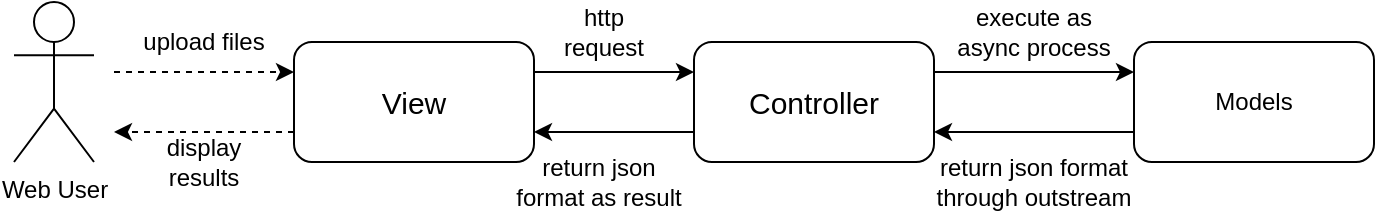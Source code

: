 <mxfile version="14.7.2" type="device"><diagram id="9uhiuLErceG6mo-fMBe3" name="Page-1"><mxGraphModel dx="1038" dy="580" grid="1" gridSize="10" guides="1" tooltips="1" connect="1" arrows="1" fold="1" page="1" pageScale="1" pageWidth="850" pageHeight="1100" math="0" shadow="0"><root><mxCell id="0"/><mxCell id="1" parent="0"/><mxCell id="_cyACb71CyPk5Mk1ciA3-1" value="Web User" style="shape=umlActor;verticalLabelPosition=bottom;verticalAlign=top;html=1;outlineConnect=0;" vertex="1" parent="1"><mxGeometry x="70" y="200" width="40" height="80" as="geometry"/></mxCell><mxCell id="_cyACb71CyPk5Mk1ciA3-3" value="&lt;font style=&quot;font-size: 15px&quot;&gt;View&lt;/font&gt;" style="rounded=1;whiteSpace=wrap;html=1;" vertex="1" parent="1"><mxGeometry x="210" y="220" width="120" height="60" as="geometry"/></mxCell><mxCell id="_cyACb71CyPk5Mk1ciA3-4" value="" style="endArrow=classic;html=1;exitX=1;exitY=0.25;exitDx=0;exitDy=0;entryX=0;entryY=0.25;entryDx=0;entryDy=0;" edge="1" parent="1" source="_cyACb71CyPk5Mk1ciA3-3" target="_cyACb71CyPk5Mk1ciA3-5"><mxGeometry width="50" height="50" relative="1" as="geometry"><mxPoint x="400" y="320" as="sourcePoint"/><mxPoint x="440" y="250" as="targetPoint"/><Array as="points"><mxPoint x="390" y="235"/></Array></mxGeometry></mxCell><mxCell id="_cyACb71CyPk5Mk1ciA3-5" value="&lt;font style=&quot;font-size: 15px&quot;&gt;Controller&lt;/font&gt;" style="rounded=1;whiteSpace=wrap;html=1;" vertex="1" parent="1"><mxGeometry x="410" y="220" width="120" height="60" as="geometry"/></mxCell><mxCell id="_cyACb71CyPk5Mk1ciA3-6" value="http request" style="text;html=1;strokeColor=none;fillColor=none;align=center;verticalAlign=middle;whiteSpace=wrap;rounded=0;" vertex="1" parent="1"><mxGeometry x="340" y="200" width="50" height="30" as="geometry"/></mxCell><mxCell id="_cyACb71CyPk5Mk1ciA3-8" value="Models" style="rounded=1;whiteSpace=wrap;html=1;" vertex="1" parent="1"><mxGeometry x="630" y="220" width="120" height="60" as="geometry"/></mxCell><mxCell id="_cyACb71CyPk5Mk1ciA3-9" value="" style="endArrow=classic;html=1;exitX=1;exitY=0.25;exitDx=0;exitDy=0;entryX=0;entryY=0.25;entryDx=0;entryDy=0;" edge="1" parent="1" source="_cyACb71CyPk5Mk1ciA3-5" target="_cyACb71CyPk5Mk1ciA3-8"><mxGeometry width="50" height="50" relative="1" as="geometry"><mxPoint x="400" y="320" as="sourcePoint"/><mxPoint x="450" y="270" as="targetPoint"/></mxGeometry></mxCell><mxCell id="_cyACb71CyPk5Mk1ciA3-10" value="execute as async process" style="text;html=1;strokeColor=none;fillColor=none;align=center;verticalAlign=middle;whiteSpace=wrap;rounded=0;" vertex="1" parent="1"><mxGeometry x="540" y="205" width="80" height="20" as="geometry"/></mxCell><mxCell id="_cyACb71CyPk5Mk1ciA3-11" value="" style="endArrow=classic;html=1;exitX=0;exitY=0.75;exitDx=0;exitDy=0;entryX=1;entryY=0.75;entryDx=0;entryDy=0;" edge="1" parent="1" source="_cyACb71CyPk5Mk1ciA3-8" target="_cyACb71CyPk5Mk1ciA3-5"><mxGeometry width="50" height="50" relative="1" as="geometry"><mxPoint x="400" y="290" as="sourcePoint"/><mxPoint x="450" y="240" as="targetPoint"/></mxGeometry></mxCell><mxCell id="_cyACb71CyPk5Mk1ciA3-12" value="return json format through outstream" style="text;html=1;strokeColor=none;fillColor=none;align=center;verticalAlign=middle;whiteSpace=wrap;rounded=0;" vertex="1" parent="1"><mxGeometry x="530" y="280" width="100" height="20" as="geometry"/></mxCell><mxCell id="_cyACb71CyPk5Mk1ciA3-13" value="" style="endArrow=classic;html=1;exitX=0;exitY=0.75;exitDx=0;exitDy=0;entryX=1;entryY=0.75;entryDx=0;entryDy=0;" edge="1" parent="1" source="_cyACb71CyPk5Mk1ciA3-5" target="_cyACb71CyPk5Mk1ciA3-3"><mxGeometry width="50" height="50" relative="1" as="geometry"><mxPoint x="400" y="260" as="sourcePoint"/><mxPoint x="450" y="210" as="targetPoint"/></mxGeometry></mxCell><mxCell id="_cyACb71CyPk5Mk1ciA3-14" value="return json format as result" style="text;html=1;strokeColor=none;fillColor=none;align=center;verticalAlign=middle;whiteSpace=wrap;rounded=0;" vertex="1" parent="1"><mxGeometry x="320" y="280" width="85" height="20" as="geometry"/></mxCell><mxCell id="_cyACb71CyPk5Mk1ciA3-15" value="upload files" style="text;html=1;strokeColor=none;fillColor=none;align=center;verticalAlign=middle;whiteSpace=wrap;rounded=0;" vertex="1" parent="1"><mxGeometry x="130" y="210" width="70" height="20" as="geometry"/></mxCell><mxCell id="_cyACb71CyPk5Mk1ciA3-16" value="display results" style="text;html=1;strokeColor=none;fillColor=none;align=center;verticalAlign=middle;whiteSpace=wrap;rounded=0;" vertex="1" parent="1"><mxGeometry x="130" y="270" width="70" height="20" as="geometry"/></mxCell><mxCell id="_cyACb71CyPk5Mk1ciA3-18" value="" style="endArrow=classic;html=1;dashed=1;entryX=0;entryY=0.25;entryDx=0;entryDy=0;" edge="1" parent="1" target="_cyACb71CyPk5Mk1ciA3-3"><mxGeometry width="50" height="50" relative="1" as="geometry"><mxPoint x="120" y="235" as="sourcePoint"/><mxPoint x="200" y="240" as="targetPoint"/></mxGeometry></mxCell><mxCell id="_cyACb71CyPk5Mk1ciA3-19" value="" style="endArrow=classic;html=1;dashed=1;exitX=0;exitY=0.75;exitDx=0;exitDy=0;" edge="1" parent="1" source="_cyACb71CyPk5Mk1ciA3-3"><mxGeometry width="50" height="50" relative="1" as="geometry"><mxPoint x="120" y="370" as="sourcePoint"/><mxPoint x="120" y="265" as="targetPoint"/></mxGeometry></mxCell></root></mxGraphModel></diagram></mxfile>
